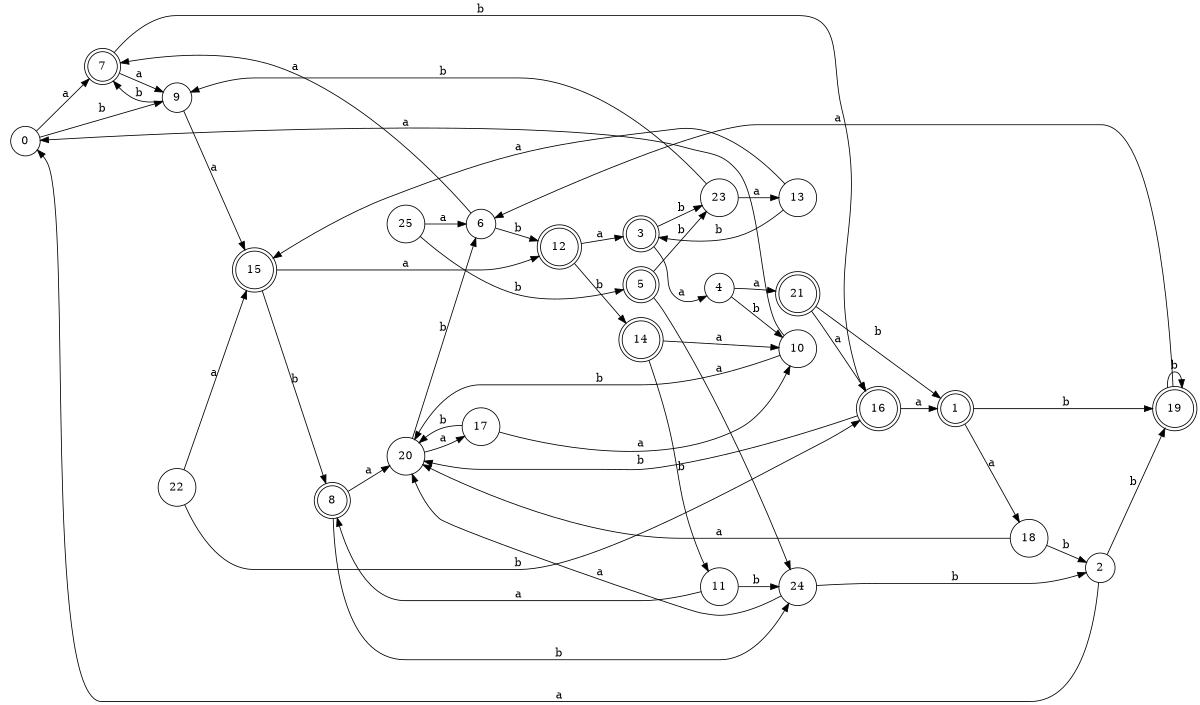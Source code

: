 digraph n21_9 {
__start0 [label="" shape="none"];

rankdir=LR;
size="8,5";

s0 [style="filled", color="black", fillcolor="white" shape="circle", label="0"];
s1 [style="rounded,filled", color="black", fillcolor="white" shape="doublecircle", label="1"];
s2 [style="filled", color="black", fillcolor="white" shape="circle", label="2"];
s3 [style="rounded,filled", color="black", fillcolor="white" shape="doublecircle", label="3"];
s4 [style="filled", color="black", fillcolor="white" shape="circle", label="4"];
s5 [style="rounded,filled", color="black", fillcolor="white" shape="doublecircle", label="5"];
s6 [style="filled", color="black", fillcolor="white" shape="circle", label="6"];
s7 [style="rounded,filled", color="black", fillcolor="white" shape="doublecircle", label="7"];
s8 [style="rounded,filled", color="black", fillcolor="white" shape="doublecircle", label="8"];
s9 [style="filled", color="black", fillcolor="white" shape="circle", label="9"];
s10 [style="filled", color="black", fillcolor="white" shape="circle", label="10"];
s11 [style="filled", color="black", fillcolor="white" shape="circle", label="11"];
s12 [style="rounded,filled", color="black", fillcolor="white" shape="doublecircle", label="12"];
s13 [style="filled", color="black", fillcolor="white" shape="circle", label="13"];
s14 [style="rounded,filled", color="black", fillcolor="white" shape="doublecircle", label="14"];
s15 [style="rounded,filled", color="black", fillcolor="white" shape="doublecircle", label="15"];
s16 [style="rounded,filled", color="black", fillcolor="white" shape="doublecircle", label="16"];
s17 [style="filled", color="black", fillcolor="white" shape="circle", label="17"];
s18 [style="filled", color="black", fillcolor="white" shape="circle", label="18"];
s19 [style="rounded,filled", color="black", fillcolor="white" shape="doublecircle", label="19"];
s20 [style="filled", color="black", fillcolor="white" shape="circle", label="20"];
s21 [style="rounded,filled", color="black", fillcolor="white" shape="doublecircle", label="21"];
s22 [style="filled", color="black", fillcolor="white" shape="circle", label="22"];
s23 [style="filled", color="black", fillcolor="white" shape="circle", label="23"];
s24 [style="filled", color="black", fillcolor="white" shape="circle", label="24"];
s25 [style="filled", color="black", fillcolor="white" shape="circle", label="25"];
s0 -> s7 [label="a"];
s0 -> s9 [label="b"];
s1 -> s18 [label="a"];
s1 -> s19 [label="b"];
s2 -> s0 [label="a"];
s2 -> s19 [label="b"];
s3 -> s4 [label="a"];
s3 -> s23 [label="b"];
s4 -> s21 [label="a"];
s4 -> s10 [label="b"];
s5 -> s24 [label="a"];
s5 -> s23 [label="b"];
s6 -> s7 [label="a"];
s6 -> s12 [label="b"];
s7 -> s9 [label="a"];
s7 -> s16 [label="b"];
s8 -> s20 [label="a"];
s8 -> s24 [label="b"];
s9 -> s15 [label="a"];
s9 -> s7 [label="b"];
s10 -> s0 [label="a"];
s10 -> s20 [label="b"];
s11 -> s8 [label="a"];
s11 -> s24 [label="b"];
s12 -> s3 [label="a"];
s12 -> s14 [label="b"];
s13 -> s15 [label="a"];
s13 -> s3 [label="b"];
s14 -> s10 [label="a"];
s14 -> s11 [label="b"];
s15 -> s12 [label="a"];
s15 -> s8 [label="b"];
s16 -> s1 [label="a"];
s16 -> s20 [label="b"];
s17 -> s10 [label="a"];
s17 -> s20 [label="b"];
s18 -> s20 [label="a"];
s18 -> s2 [label="b"];
s19 -> s6 [label="a"];
s19 -> s19 [label="b"];
s20 -> s17 [label="a"];
s20 -> s6 [label="b"];
s21 -> s16 [label="a"];
s21 -> s1 [label="b"];
s22 -> s15 [label="a"];
s22 -> s16 [label="b"];
s23 -> s13 [label="a"];
s23 -> s9 [label="b"];
s24 -> s20 [label="a"];
s24 -> s2 [label="b"];
s25 -> s6 [label="a"];
s25 -> s5 [label="b"];

}